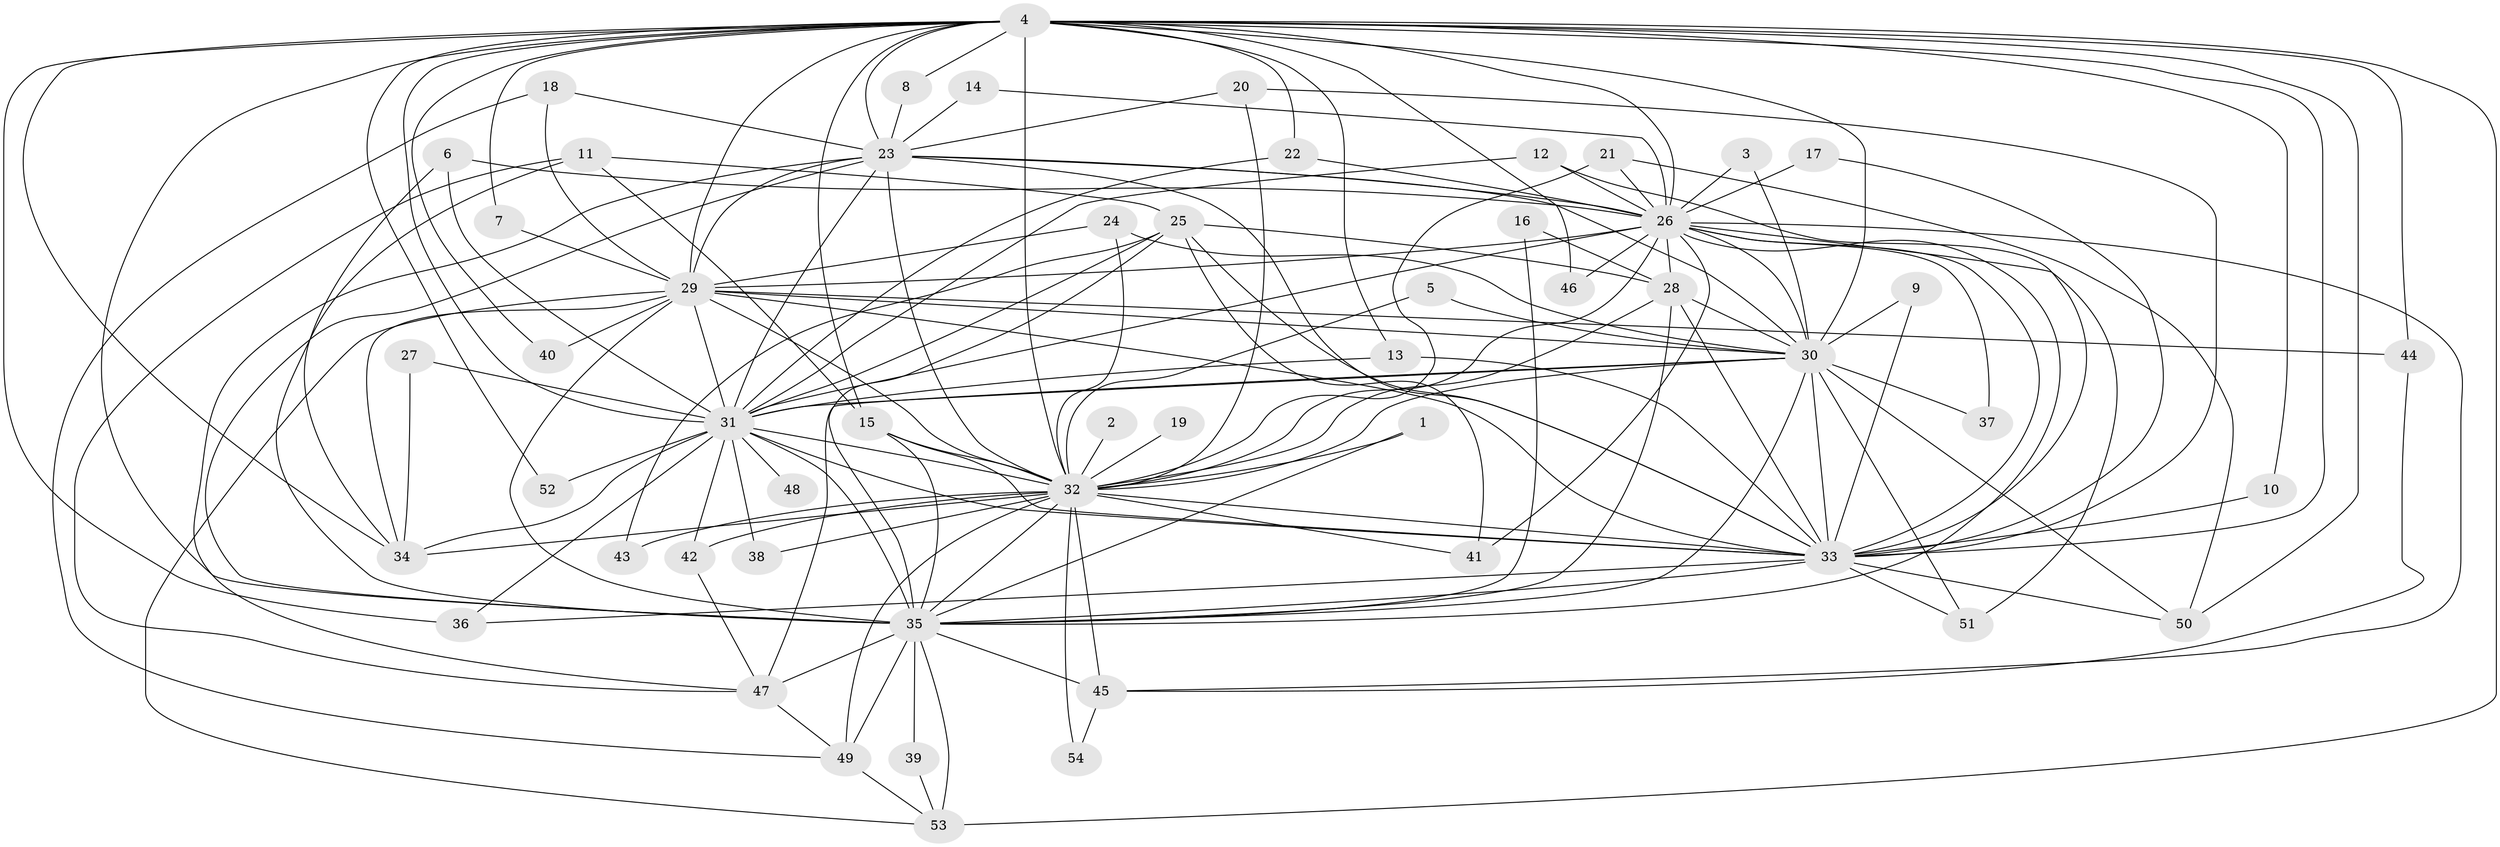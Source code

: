 // original degree distribution, {17: 0.009345794392523364, 18: 0.009345794392523364, 22: 0.009345794392523364, 23: 0.009345794392523364, 20: 0.009345794392523364, 31: 0.009345794392523364, 21: 0.009345794392523364, 24: 0.009345794392523364, 25: 0.009345794392523364, 16: 0.009345794392523364, 3: 0.19626168224299065, 2: 0.5420560747663551, 4: 0.11214953271028037, 6: 0.018691588785046728, 7: 0.009345794392523364, 5: 0.028037383177570093}
// Generated by graph-tools (version 1.1) at 2025/25/03/09/25 03:25:49]
// undirected, 54 vertices, 153 edges
graph export_dot {
graph [start="1"]
  node [color=gray90,style=filled];
  1;
  2;
  3;
  4;
  5;
  6;
  7;
  8;
  9;
  10;
  11;
  12;
  13;
  14;
  15;
  16;
  17;
  18;
  19;
  20;
  21;
  22;
  23;
  24;
  25;
  26;
  27;
  28;
  29;
  30;
  31;
  32;
  33;
  34;
  35;
  36;
  37;
  38;
  39;
  40;
  41;
  42;
  43;
  44;
  45;
  46;
  47;
  48;
  49;
  50;
  51;
  52;
  53;
  54;
  1 -- 32 [weight=1.0];
  1 -- 35 [weight=1.0];
  2 -- 32 [weight=1.0];
  3 -- 26 [weight=1.0];
  3 -- 30 [weight=1.0];
  4 -- 7 [weight=1.0];
  4 -- 8 [weight=1.0];
  4 -- 10 [weight=1.0];
  4 -- 13 [weight=1.0];
  4 -- 15 [weight=1.0];
  4 -- 22 [weight=1.0];
  4 -- 23 [weight=2.0];
  4 -- 26 [weight=2.0];
  4 -- 29 [weight=2.0];
  4 -- 30 [weight=3.0];
  4 -- 31 [weight=2.0];
  4 -- 32 [weight=2.0];
  4 -- 33 [weight=3.0];
  4 -- 34 [weight=1.0];
  4 -- 35 [weight=2.0];
  4 -- 36 [weight=1.0];
  4 -- 40 [weight=1.0];
  4 -- 44 [weight=1.0];
  4 -- 46 [weight=1.0];
  4 -- 50 [weight=1.0];
  4 -- 52 [weight=1.0];
  4 -- 53 [weight=2.0];
  5 -- 30 [weight=1.0];
  5 -- 32 [weight=1.0];
  6 -- 26 [weight=1.0];
  6 -- 31 [weight=1.0];
  6 -- 34 [weight=1.0];
  7 -- 29 [weight=1.0];
  8 -- 23 [weight=1.0];
  9 -- 30 [weight=1.0];
  9 -- 33 [weight=1.0];
  10 -- 33 [weight=1.0];
  11 -- 15 [weight=1.0];
  11 -- 25 [weight=1.0];
  11 -- 35 [weight=2.0];
  11 -- 47 [weight=1.0];
  12 -- 26 [weight=1.0];
  12 -- 31 [weight=1.0];
  12 -- 33 [weight=1.0];
  13 -- 31 [weight=1.0];
  13 -- 33 [weight=1.0];
  14 -- 23 [weight=1.0];
  14 -- 26 [weight=1.0];
  15 -- 32 [weight=1.0];
  15 -- 33 [weight=1.0];
  15 -- 35 [weight=1.0];
  16 -- 28 [weight=1.0];
  16 -- 35 [weight=1.0];
  17 -- 26 [weight=1.0];
  17 -- 33 [weight=1.0];
  18 -- 23 [weight=1.0];
  18 -- 29 [weight=1.0];
  18 -- 49 [weight=1.0];
  19 -- 32 [weight=1.0];
  20 -- 23 [weight=1.0];
  20 -- 32 [weight=1.0];
  20 -- 33 [weight=1.0];
  21 -- 26 [weight=2.0];
  21 -- 32 [weight=2.0];
  21 -- 50 [weight=1.0];
  22 -- 26 [weight=1.0];
  22 -- 31 [weight=1.0];
  23 -- 26 [weight=1.0];
  23 -- 29 [weight=1.0];
  23 -- 30 [weight=2.0];
  23 -- 31 [weight=2.0];
  23 -- 32 [weight=1.0];
  23 -- 33 [weight=1.0];
  23 -- 35 [weight=1.0];
  23 -- 47 [weight=1.0];
  24 -- 29 [weight=2.0];
  24 -- 30 [weight=1.0];
  24 -- 32 [weight=1.0];
  25 -- 28 [weight=1.0];
  25 -- 31 [weight=1.0];
  25 -- 33 [weight=1.0];
  25 -- 35 [weight=1.0];
  25 -- 41 [weight=1.0];
  25 -- 43 [weight=1.0];
  26 -- 28 [weight=1.0];
  26 -- 29 [weight=2.0];
  26 -- 30 [weight=2.0];
  26 -- 31 [weight=2.0];
  26 -- 32 [weight=1.0];
  26 -- 33 [weight=1.0];
  26 -- 35 [weight=1.0];
  26 -- 37 [weight=1.0];
  26 -- 41 [weight=1.0];
  26 -- 45 [weight=1.0];
  26 -- 46 [weight=2.0];
  26 -- 51 [weight=1.0];
  27 -- 31 [weight=1.0];
  27 -- 34 [weight=1.0];
  28 -- 30 [weight=1.0];
  28 -- 32 [weight=1.0];
  28 -- 33 [weight=1.0];
  28 -- 35 [weight=1.0];
  29 -- 30 [weight=1.0];
  29 -- 31 [weight=1.0];
  29 -- 32 [weight=1.0];
  29 -- 33 [weight=1.0];
  29 -- 34 [weight=1.0];
  29 -- 35 [weight=2.0];
  29 -- 40 [weight=1.0];
  29 -- 44 [weight=1.0];
  29 -- 53 [weight=1.0];
  30 -- 31 [weight=1.0];
  30 -- 32 [weight=2.0];
  30 -- 33 [weight=1.0];
  30 -- 35 [weight=1.0];
  30 -- 37 [weight=1.0];
  30 -- 47 [weight=1.0];
  30 -- 50 [weight=1.0];
  30 -- 51 [weight=1.0];
  31 -- 32 [weight=1.0];
  31 -- 33 [weight=1.0];
  31 -- 34 [weight=1.0];
  31 -- 35 [weight=1.0];
  31 -- 36 [weight=1.0];
  31 -- 38 [weight=1.0];
  31 -- 42 [weight=1.0];
  31 -- 48 [weight=1.0];
  31 -- 52 [weight=1.0];
  32 -- 33 [weight=1.0];
  32 -- 34 [weight=1.0];
  32 -- 35 [weight=1.0];
  32 -- 38 [weight=1.0];
  32 -- 41 [weight=1.0];
  32 -- 42 [weight=2.0];
  32 -- 43 [weight=1.0];
  32 -- 45 [weight=1.0];
  32 -- 49 [weight=1.0];
  32 -- 54 [weight=1.0];
  33 -- 35 [weight=2.0];
  33 -- 36 [weight=1.0];
  33 -- 50 [weight=1.0];
  33 -- 51 [weight=1.0];
  35 -- 39 [weight=1.0];
  35 -- 45 [weight=2.0];
  35 -- 47 [weight=1.0];
  35 -- 49 [weight=2.0];
  35 -- 53 [weight=1.0];
  39 -- 53 [weight=1.0];
  42 -- 47 [weight=1.0];
  44 -- 45 [weight=1.0];
  45 -- 54 [weight=1.0];
  47 -- 49 [weight=1.0];
  49 -- 53 [weight=1.0];
}
